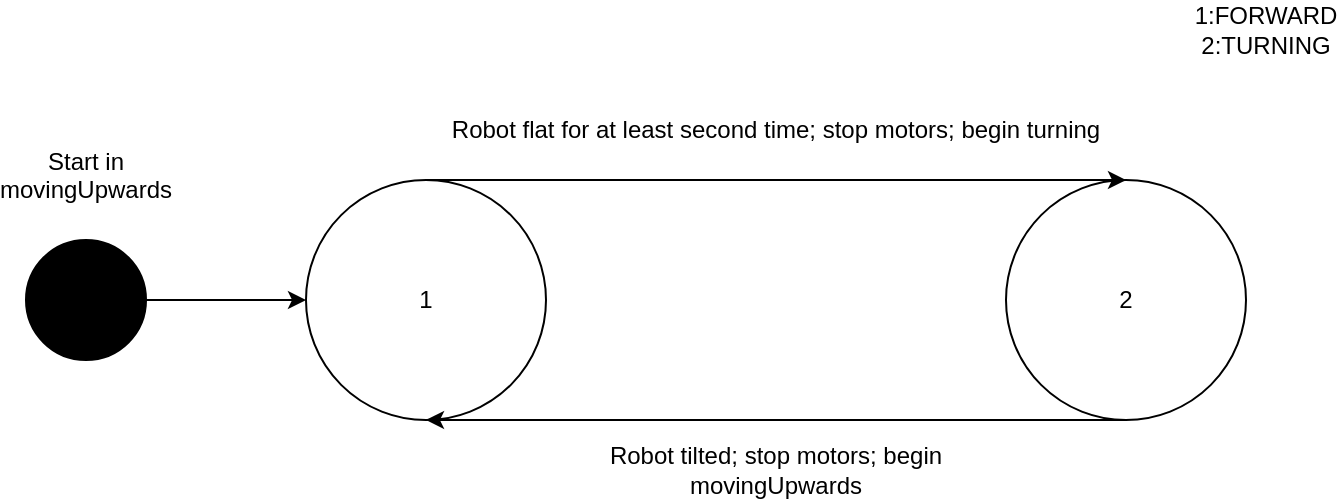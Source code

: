 <mxfile version="24.8.3">
  <diagram name="Page-1" id="9FXgn4Gb-gXJI5FGc0Bv">
    <mxGraphModel dx="1426" dy="827" grid="1" gridSize="10" guides="1" tooltips="1" connect="1" arrows="1" fold="1" page="1" pageScale="1" pageWidth="827" pageHeight="1169" math="0" shadow="0">
      <root>
        <mxCell id="0" />
        <mxCell id="1" parent="0" />
        <mxCell id="3T1bkl-SnAvMoEyEYw6w-1" value="" style="ellipse;whiteSpace=wrap;html=1;aspect=fixed;fillColor=#000000;" vertex="1" parent="1">
          <mxGeometry x="100" y="330" width="60" height="60" as="geometry" />
        </mxCell>
        <mxCell id="3T1bkl-SnAvMoEyEYw6w-2" value="1" style="ellipse;whiteSpace=wrap;html=1;aspect=fixed;" vertex="1" parent="1">
          <mxGeometry x="240" y="300" width="120" height="120" as="geometry" />
        </mxCell>
        <mxCell id="3T1bkl-SnAvMoEyEYw6w-3" value="2" style="ellipse;whiteSpace=wrap;html=1;aspect=fixed;" vertex="1" parent="1">
          <mxGeometry x="590" y="300" width="120" height="120" as="geometry" />
        </mxCell>
        <mxCell id="3T1bkl-SnAvMoEyEYw6w-4" value="" style="endArrow=classic;html=1;rounded=0;exitX=1;exitY=0.5;exitDx=0;exitDy=0;entryX=0;entryY=0.5;entryDx=0;entryDy=0;" edge="1" parent="1" source="3T1bkl-SnAvMoEyEYw6w-1" target="3T1bkl-SnAvMoEyEYw6w-2">
          <mxGeometry width="50" height="50" relative="1" as="geometry">
            <mxPoint x="390" y="450" as="sourcePoint" />
            <mxPoint x="440" y="400" as="targetPoint" />
          </mxGeometry>
        </mxCell>
        <mxCell id="3T1bkl-SnAvMoEyEYw6w-5" value="" style="endArrow=classic;html=1;rounded=0;exitX=0.5;exitY=0;exitDx=0;exitDy=0;entryX=0.5;entryY=0;entryDx=0;entryDy=0;" edge="1" parent="1" source="3T1bkl-SnAvMoEyEYw6w-2" target="3T1bkl-SnAvMoEyEYw6w-3">
          <mxGeometry width="50" height="50" relative="1" as="geometry">
            <mxPoint x="390" y="450" as="sourcePoint" />
            <mxPoint x="440" y="400" as="targetPoint" />
          </mxGeometry>
        </mxCell>
        <mxCell id="3T1bkl-SnAvMoEyEYw6w-6" value="" style="endArrow=classic;html=1;rounded=0;exitX=0.5;exitY=1;exitDx=0;exitDy=0;entryX=0.5;entryY=1;entryDx=0;entryDy=0;" edge="1" parent="1" source="3T1bkl-SnAvMoEyEYw6w-3" target="3T1bkl-SnAvMoEyEYw6w-2">
          <mxGeometry width="50" height="50" relative="1" as="geometry">
            <mxPoint x="390" y="450" as="sourcePoint" />
            <mxPoint x="440" y="400" as="targetPoint" />
          </mxGeometry>
        </mxCell>
        <mxCell id="3T1bkl-SnAvMoEyEYw6w-7" value="Start in movingUpwards&lt;div&gt;&lt;br&gt;&lt;/div&gt;" style="text;html=1;align=center;verticalAlign=middle;whiteSpace=wrap;rounded=0;" vertex="1" parent="1">
          <mxGeometry x="100" y="290" width="60" height="30" as="geometry" />
        </mxCell>
        <mxCell id="3T1bkl-SnAvMoEyEYw6w-8" value="Robot tilted; stop motors; begin movingUpwards" style="text;html=1;align=center;verticalAlign=middle;whiteSpace=wrap;rounded=0;" vertex="1" parent="1">
          <mxGeometry x="360" y="430" width="230" height="30" as="geometry" />
        </mxCell>
        <mxCell id="3T1bkl-SnAvMoEyEYw6w-9" value="Robot flat for at least second time; stop motors; begin turning" style="text;html=1;align=center;verticalAlign=middle;whiteSpace=wrap;rounded=0;" vertex="1" parent="1">
          <mxGeometry x="300" y="260" width="350" height="30" as="geometry" />
        </mxCell>
        <mxCell id="3T1bkl-SnAvMoEyEYw6w-10" value="1:FORWARD&lt;div&gt;2:TURNING&lt;/div&gt;" style="text;html=1;align=center;verticalAlign=middle;whiteSpace=wrap;rounded=0;" vertex="1" parent="1">
          <mxGeometry x="690" y="210" width="60" height="30" as="geometry" />
        </mxCell>
      </root>
    </mxGraphModel>
  </diagram>
</mxfile>
